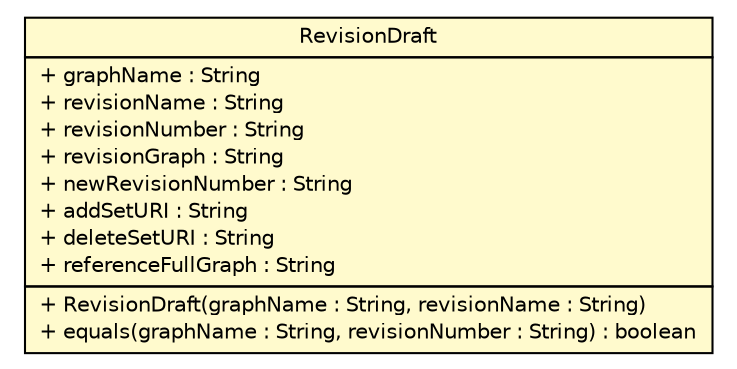 #!/usr/local/bin/dot
#
# Class diagram 
# Generated by UMLGraph version R5_6-24-gf6e263 (http://www.umlgraph.org/)
#

digraph G {
	edge [fontname="Helvetica",fontsize=10,labelfontname="Helvetica",labelfontsize=10];
	node [fontname="Helvetica",fontsize=10,shape=plaintext];
	nodesep=0.25;
	ranksep=0.5;
	// de.tud.plt.r43ples.management.RevisionDraft
	c4876 [label=<<table title="de.tud.plt.r43ples.management.RevisionDraft" border="0" cellborder="1" cellspacing="0" cellpadding="2" port="p" bgcolor="lemonChiffon" href="./RevisionDraft.html">
		<tr><td><table border="0" cellspacing="0" cellpadding="1">
<tr><td align="center" balign="center"> RevisionDraft </td></tr>
		</table></td></tr>
		<tr><td><table border="0" cellspacing="0" cellpadding="1">
<tr><td align="left" balign="left"> + graphName : String </td></tr>
<tr><td align="left" balign="left"> + revisionName : String </td></tr>
<tr><td align="left" balign="left"> + revisionNumber : String </td></tr>
<tr><td align="left" balign="left"> + revisionGraph : String </td></tr>
<tr><td align="left" balign="left"> + newRevisionNumber : String </td></tr>
<tr><td align="left" balign="left"> + addSetURI : String </td></tr>
<tr><td align="left" balign="left"> + deleteSetURI : String </td></tr>
<tr><td align="left" balign="left"> + referenceFullGraph : String </td></tr>
		</table></td></tr>
		<tr><td><table border="0" cellspacing="0" cellpadding="1">
<tr><td align="left" balign="left"> + RevisionDraft(graphName : String, revisionName : String) </td></tr>
<tr><td align="left" balign="left"> + equals(graphName : String, revisionNumber : String) : boolean </td></tr>
		</table></td></tr>
		</table>>, URL="./RevisionDraft.html", fontname="Helvetica", fontcolor="black", fontsize=10.0];
}

